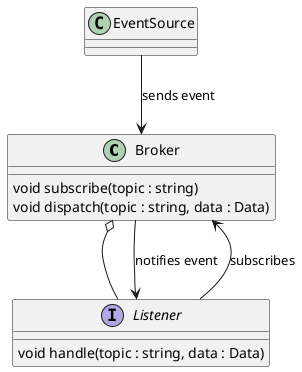 @startuml

Broker o-- Listener

Listener-->Broker : subscribes
Broker-->Listener : notifies event
EventSource-->Broker : sends event

class Broker {
    void subscribe(topic : string)
    void dispatch(topic : string, data : Data)
}

interface Listener {
    void handle(topic : string, data : Data)
}

class EventSource {

}

@enduml